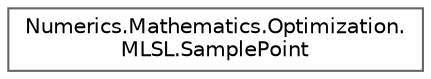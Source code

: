 digraph "Graphical Class Hierarchy"
{
 // LATEX_PDF_SIZE
  bgcolor="transparent";
  edge [fontname=Helvetica,fontsize=10,labelfontname=Helvetica,labelfontsize=10];
  node [fontname=Helvetica,fontsize=10,shape=box,height=0.2,width=0.4];
  rankdir="LR";
  Node0 [id="Node000000",label="Numerics.Mathematics.Optimization.\lMLSL.SamplePoint",height=0.2,width=0.4,color="grey40", fillcolor="white", style="filled",URL="$class_numerics_1_1_mathematics_1_1_optimization_1_1_m_l_s_l_1_1_sample_point.html",tooltip="Class for storing sampled points."];
}
